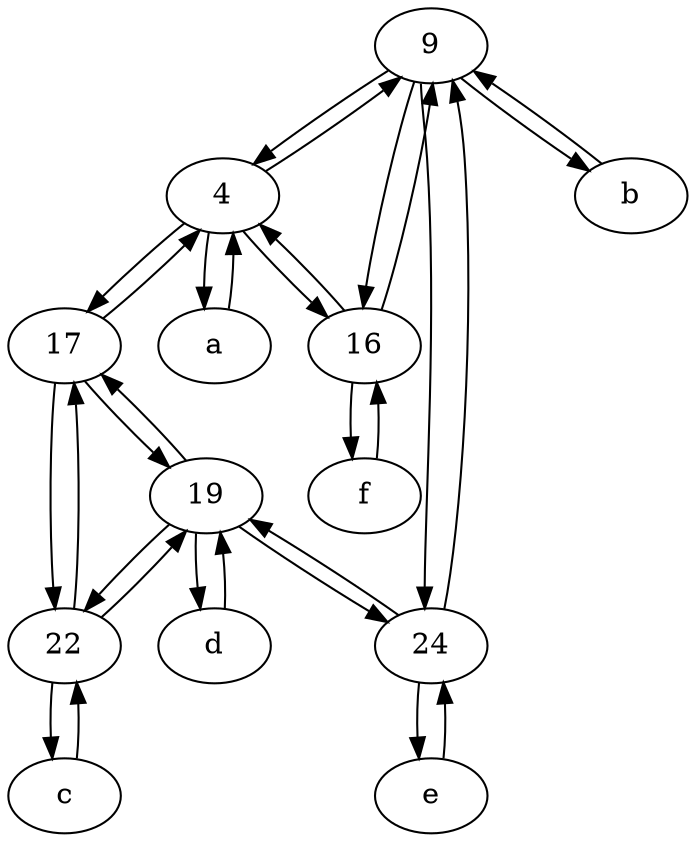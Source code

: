 digraph  {
	9;
	e [pos="30,50!"];
	4;
	22;
	19;
	d [pos="20,30!"];
	17;
	16;
	a [pos="40,10!"];
	c [pos="20,10!"];
	24;
	b [pos="50,20!"];
	f [pos="15,45!"];
	19 -> 17;
	4 -> 17;
	f -> 16;
	17 -> 4;
	16 -> 9;
	24 -> e;
	e -> 24;
	d -> 19;
	19 -> d;
	9 -> 4;
	22 -> 19;
	19 -> 22;
	9 -> b;
	19 -> 24;
	16 -> 4;
	24 -> 19;
	17 -> 19;
	b -> 9;
	9 -> 16;
	22 -> c;
	4 -> 16;
	a -> 4;
	16 -> f;
	9 -> 24;
	4 -> 9;
	22 -> 17;
	24 -> 9;
	17 -> 22;
	4 -> a;
	c -> 22;

	}